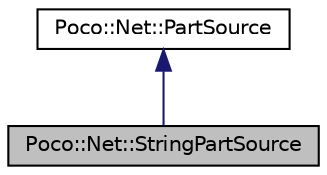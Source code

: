 digraph "Poco::Net::StringPartSource"
{
 // LATEX_PDF_SIZE
  edge [fontname="Helvetica",fontsize="10",labelfontname="Helvetica",labelfontsize="10"];
  node [fontname="Helvetica",fontsize="10",shape=record];
  Node1 [label="Poco::Net::StringPartSource",height=0.2,width=0.4,color="black", fillcolor="grey75", style="filled", fontcolor="black",tooltip="An implementation of PartSource for strings."];
  Node2 -> Node1 [dir="back",color="midnightblue",fontsize="10",style="solid"];
  Node2 [label="Poco::Net::PartSource",height=0.2,width=0.4,color="black", fillcolor="white", style="filled",URL="$classPoco_1_1Net_1_1PartSource.html",tooltip=" "];
}
